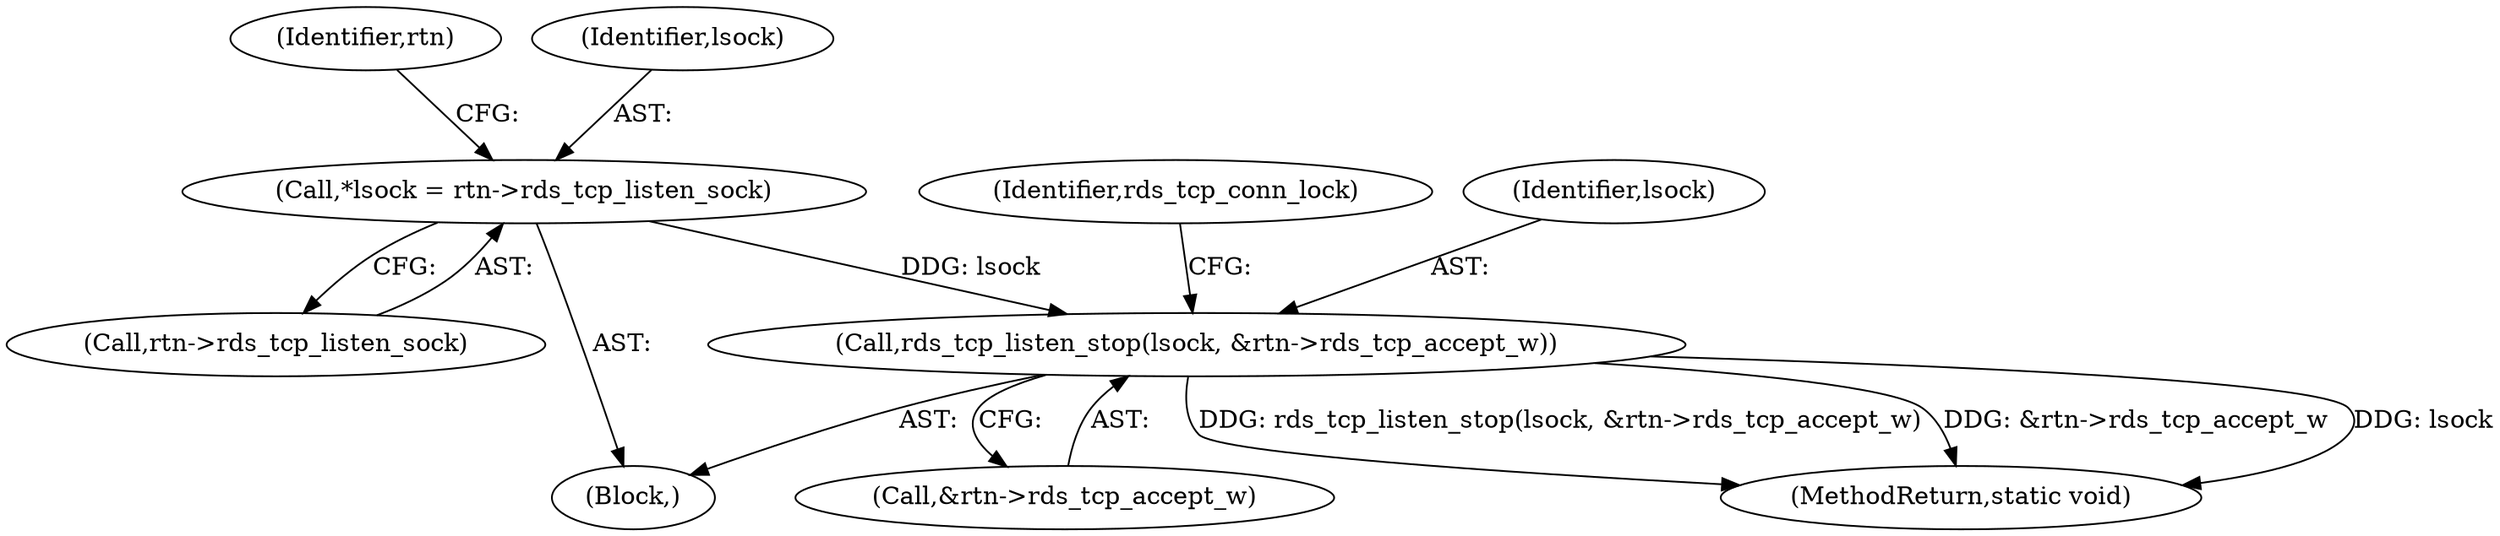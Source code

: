 digraph "0_linux_cb66ddd156203daefb8d71158036b27b0e2caf63@pointer" {
"1000124" [label="(Call,rds_tcp_listen_stop(lsock, &rtn->rds_tcp_accept_w))"];
"1000114" [label="(Call,*lsock = rtn->rds_tcp_listen_sock)"];
"1000121" [label="(Identifier,rtn)"];
"1000114" [label="(Call,*lsock = rtn->rds_tcp_listen_sock)"];
"1000132" [label="(Identifier,rds_tcp_conn_lock)"];
"1000102" [label="(Block,)"];
"1000126" [label="(Call,&rtn->rds_tcp_accept_w)"];
"1000115" [label="(Identifier,lsock)"];
"1000125" [label="(Identifier,lsock)"];
"1000124" [label="(Call,rds_tcp_listen_stop(lsock, &rtn->rds_tcp_accept_w))"];
"1000190" [label="(MethodReturn,static void)"];
"1000116" [label="(Call,rtn->rds_tcp_listen_sock)"];
"1000124" -> "1000102"  [label="AST: "];
"1000124" -> "1000126"  [label="CFG: "];
"1000125" -> "1000124"  [label="AST: "];
"1000126" -> "1000124"  [label="AST: "];
"1000132" -> "1000124"  [label="CFG: "];
"1000124" -> "1000190"  [label="DDG: lsock"];
"1000124" -> "1000190"  [label="DDG: rds_tcp_listen_stop(lsock, &rtn->rds_tcp_accept_w)"];
"1000124" -> "1000190"  [label="DDG: &rtn->rds_tcp_accept_w"];
"1000114" -> "1000124"  [label="DDG: lsock"];
"1000114" -> "1000102"  [label="AST: "];
"1000114" -> "1000116"  [label="CFG: "];
"1000115" -> "1000114"  [label="AST: "];
"1000116" -> "1000114"  [label="AST: "];
"1000121" -> "1000114"  [label="CFG: "];
}
